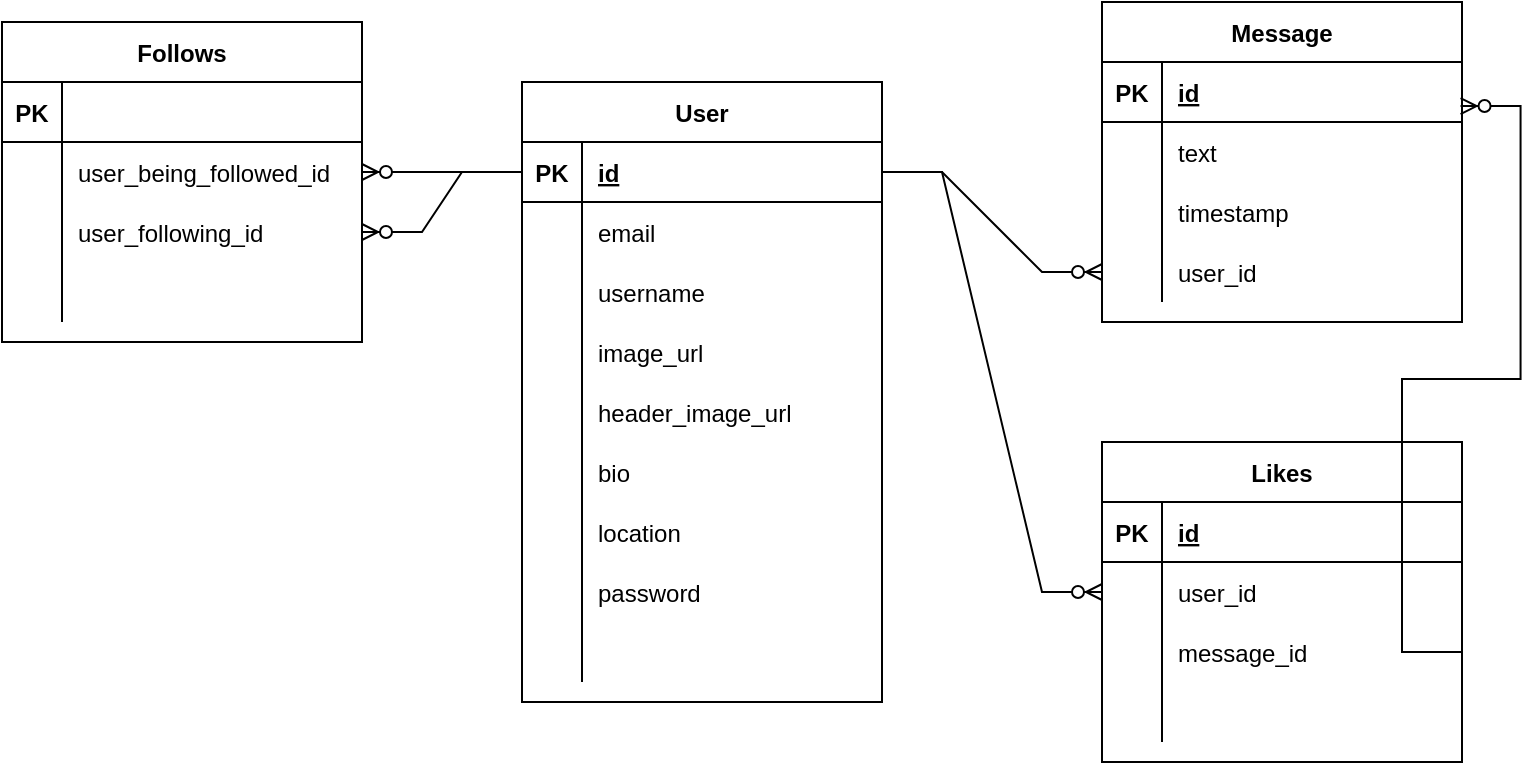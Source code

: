 <mxfile version="16.4.3" type="github"><diagram id="N9BAjq9GXGOaIfmAU5yg" name="Page-1"><mxGraphModel dx="1196" dy="752" grid="1" gridSize="10" guides="1" tooltips="1" connect="1" arrows="1" fold="1" page="1" pageScale="1" pageWidth="1200" pageHeight="1600" math="0" shadow="0"><root><mxCell id="0"/><mxCell id="1" parent="0"/><mxCell id="k13iue_oZ2cHNgiEyz-Z-1" value="Follows" style="shape=table;startSize=30;container=1;collapsible=1;childLayout=tableLayout;fixedRows=1;rowLines=0;fontStyle=1;align=center;resizeLast=1;" vertex="1" parent="1"><mxGeometry x="210" y="130" width="180" height="160" as="geometry"/></mxCell><mxCell id="k13iue_oZ2cHNgiEyz-Z-2" value="" style="shape=tableRow;horizontal=0;startSize=0;swimlaneHead=0;swimlaneBody=0;fillColor=none;collapsible=0;dropTarget=0;points=[[0,0.5],[1,0.5]];portConstraint=eastwest;top=0;left=0;right=0;bottom=1;" vertex="1" parent="k13iue_oZ2cHNgiEyz-Z-1"><mxGeometry y="30" width="180" height="30" as="geometry"/></mxCell><mxCell id="k13iue_oZ2cHNgiEyz-Z-3" value="PK" style="shape=partialRectangle;connectable=0;fillColor=none;top=0;left=0;bottom=0;right=0;fontStyle=1;overflow=hidden;" vertex="1" parent="k13iue_oZ2cHNgiEyz-Z-2"><mxGeometry width="30" height="30" as="geometry"><mxRectangle width="30" height="30" as="alternateBounds"/></mxGeometry></mxCell><mxCell id="k13iue_oZ2cHNgiEyz-Z-4" value="" style="shape=partialRectangle;connectable=0;fillColor=none;top=0;left=0;bottom=0;right=0;align=left;spacingLeft=6;fontStyle=5;overflow=hidden;" vertex="1" parent="k13iue_oZ2cHNgiEyz-Z-2"><mxGeometry x="30" width="150" height="30" as="geometry"><mxRectangle width="150" height="30" as="alternateBounds"/></mxGeometry></mxCell><mxCell id="k13iue_oZ2cHNgiEyz-Z-5" value="" style="shape=tableRow;horizontal=0;startSize=0;swimlaneHead=0;swimlaneBody=0;fillColor=none;collapsible=0;dropTarget=0;points=[[0,0.5],[1,0.5]];portConstraint=eastwest;top=0;left=0;right=0;bottom=0;" vertex="1" parent="k13iue_oZ2cHNgiEyz-Z-1"><mxGeometry y="60" width="180" height="30" as="geometry"/></mxCell><mxCell id="k13iue_oZ2cHNgiEyz-Z-6" value="" style="shape=partialRectangle;connectable=0;fillColor=none;top=0;left=0;bottom=0;right=0;editable=1;overflow=hidden;" vertex="1" parent="k13iue_oZ2cHNgiEyz-Z-5"><mxGeometry width="30" height="30" as="geometry"><mxRectangle width="30" height="30" as="alternateBounds"/></mxGeometry></mxCell><mxCell id="k13iue_oZ2cHNgiEyz-Z-7" value="user_being_followed_id" style="shape=partialRectangle;connectable=0;fillColor=none;top=0;left=0;bottom=0;right=0;align=left;spacingLeft=6;overflow=hidden;" vertex="1" parent="k13iue_oZ2cHNgiEyz-Z-5"><mxGeometry x="30" width="150" height="30" as="geometry"><mxRectangle width="150" height="30" as="alternateBounds"/></mxGeometry></mxCell><mxCell id="k13iue_oZ2cHNgiEyz-Z-8" value="" style="shape=tableRow;horizontal=0;startSize=0;swimlaneHead=0;swimlaneBody=0;fillColor=none;collapsible=0;dropTarget=0;points=[[0,0.5],[1,0.5]];portConstraint=eastwest;top=0;left=0;right=0;bottom=0;" vertex="1" parent="k13iue_oZ2cHNgiEyz-Z-1"><mxGeometry y="90" width="180" height="30" as="geometry"/></mxCell><mxCell id="k13iue_oZ2cHNgiEyz-Z-9" value="" style="shape=partialRectangle;connectable=0;fillColor=none;top=0;left=0;bottom=0;right=0;editable=1;overflow=hidden;" vertex="1" parent="k13iue_oZ2cHNgiEyz-Z-8"><mxGeometry width="30" height="30" as="geometry"><mxRectangle width="30" height="30" as="alternateBounds"/></mxGeometry></mxCell><mxCell id="k13iue_oZ2cHNgiEyz-Z-10" value="user_following_id" style="shape=partialRectangle;connectable=0;fillColor=none;top=0;left=0;bottom=0;right=0;align=left;spacingLeft=6;overflow=hidden;" vertex="1" parent="k13iue_oZ2cHNgiEyz-Z-8"><mxGeometry x="30" width="150" height="30" as="geometry"><mxRectangle width="150" height="30" as="alternateBounds"/></mxGeometry></mxCell><mxCell id="k13iue_oZ2cHNgiEyz-Z-11" value="" style="shape=tableRow;horizontal=0;startSize=0;swimlaneHead=0;swimlaneBody=0;fillColor=none;collapsible=0;dropTarget=0;points=[[0,0.5],[1,0.5]];portConstraint=eastwest;top=0;left=0;right=0;bottom=0;" vertex="1" parent="k13iue_oZ2cHNgiEyz-Z-1"><mxGeometry y="120" width="180" height="30" as="geometry"/></mxCell><mxCell id="k13iue_oZ2cHNgiEyz-Z-12" value="" style="shape=partialRectangle;connectable=0;fillColor=none;top=0;left=0;bottom=0;right=0;editable=1;overflow=hidden;" vertex="1" parent="k13iue_oZ2cHNgiEyz-Z-11"><mxGeometry width="30" height="30" as="geometry"><mxRectangle width="30" height="30" as="alternateBounds"/></mxGeometry></mxCell><mxCell id="k13iue_oZ2cHNgiEyz-Z-13" value="" style="shape=partialRectangle;connectable=0;fillColor=none;top=0;left=0;bottom=0;right=0;align=left;spacingLeft=6;overflow=hidden;" vertex="1" parent="k13iue_oZ2cHNgiEyz-Z-11"><mxGeometry x="30" width="150" height="30" as="geometry"><mxRectangle width="150" height="30" as="alternateBounds"/></mxGeometry></mxCell><mxCell id="k13iue_oZ2cHNgiEyz-Z-15" value="Likes" style="shape=table;startSize=30;container=1;collapsible=1;childLayout=tableLayout;fixedRows=1;rowLines=0;fontStyle=1;align=center;resizeLast=1;" vertex="1" parent="1"><mxGeometry x="760" y="340" width="180" height="160" as="geometry"/></mxCell><mxCell id="k13iue_oZ2cHNgiEyz-Z-16" value="" style="shape=tableRow;horizontal=0;startSize=0;swimlaneHead=0;swimlaneBody=0;fillColor=none;collapsible=0;dropTarget=0;points=[[0,0.5],[1,0.5]];portConstraint=eastwest;top=0;left=0;right=0;bottom=1;" vertex="1" parent="k13iue_oZ2cHNgiEyz-Z-15"><mxGeometry y="30" width="180" height="30" as="geometry"/></mxCell><mxCell id="k13iue_oZ2cHNgiEyz-Z-17" value="PK" style="shape=partialRectangle;connectable=0;fillColor=none;top=0;left=0;bottom=0;right=0;fontStyle=1;overflow=hidden;" vertex="1" parent="k13iue_oZ2cHNgiEyz-Z-16"><mxGeometry width="30" height="30" as="geometry"><mxRectangle width="30" height="30" as="alternateBounds"/></mxGeometry></mxCell><mxCell id="k13iue_oZ2cHNgiEyz-Z-18" value="id" style="shape=partialRectangle;connectable=0;fillColor=none;top=0;left=0;bottom=0;right=0;align=left;spacingLeft=6;fontStyle=5;overflow=hidden;" vertex="1" parent="k13iue_oZ2cHNgiEyz-Z-16"><mxGeometry x="30" width="150" height="30" as="geometry"><mxRectangle width="150" height="30" as="alternateBounds"/></mxGeometry></mxCell><mxCell id="k13iue_oZ2cHNgiEyz-Z-19" value="" style="shape=tableRow;horizontal=0;startSize=0;swimlaneHead=0;swimlaneBody=0;fillColor=none;collapsible=0;dropTarget=0;points=[[0,0.5],[1,0.5]];portConstraint=eastwest;top=0;left=0;right=0;bottom=0;" vertex="1" parent="k13iue_oZ2cHNgiEyz-Z-15"><mxGeometry y="60" width="180" height="30" as="geometry"/></mxCell><mxCell id="k13iue_oZ2cHNgiEyz-Z-20" value="" style="shape=partialRectangle;connectable=0;fillColor=none;top=0;left=0;bottom=0;right=0;editable=1;overflow=hidden;" vertex="1" parent="k13iue_oZ2cHNgiEyz-Z-19"><mxGeometry width="30" height="30" as="geometry"><mxRectangle width="30" height="30" as="alternateBounds"/></mxGeometry></mxCell><mxCell id="k13iue_oZ2cHNgiEyz-Z-21" value="user_id" style="shape=partialRectangle;connectable=0;fillColor=none;top=0;left=0;bottom=0;right=0;align=left;spacingLeft=6;overflow=hidden;" vertex="1" parent="k13iue_oZ2cHNgiEyz-Z-19"><mxGeometry x="30" width="150" height="30" as="geometry"><mxRectangle width="150" height="30" as="alternateBounds"/></mxGeometry></mxCell><mxCell id="k13iue_oZ2cHNgiEyz-Z-22" value="" style="shape=tableRow;horizontal=0;startSize=0;swimlaneHead=0;swimlaneBody=0;fillColor=none;collapsible=0;dropTarget=0;points=[[0,0.5],[1,0.5]];portConstraint=eastwest;top=0;left=0;right=0;bottom=0;" vertex="1" parent="k13iue_oZ2cHNgiEyz-Z-15"><mxGeometry y="90" width="180" height="30" as="geometry"/></mxCell><mxCell id="k13iue_oZ2cHNgiEyz-Z-23" value="" style="shape=partialRectangle;connectable=0;fillColor=none;top=0;left=0;bottom=0;right=0;editable=1;overflow=hidden;" vertex="1" parent="k13iue_oZ2cHNgiEyz-Z-22"><mxGeometry width="30" height="30" as="geometry"><mxRectangle width="30" height="30" as="alternateBounds"/></mxGeometry></mxCell><mxCell id="k13iue_oZ2cHNgiEyz-Z-24" value="message_id" style="shape=partialRectangle;connectable=0;fillColor=none;top=0;left=0;bottom=0;right=0;align=left;spacingLeft=6;overflow=hidden;" vertex="1" parent="k13iue_oZ2cHNgiEyz-Z-22"><mxGeometry x="30" width="150" height="30" as="geometry"><mxRectangle width="150" height="30" as="alternateBounds"/></mxGeometry></mxCell><mxCell id="k13iue_oZ2cHNgiEyz-Z-25" value="" style="shape=tableRow;horizontal=0;startSize=0;swimlaneHead=0;swimlaneBody=0;fillColor=none;collapsible=0;dropTarget=0;points=[[0,0.5],[1,0.5]];portConstraint=eastwest;top=0;left=0;right=0;bottom=0;" vertex="1" parent="k13iue_oZ2cHNgiEyz-Z-15"><mxGeometry y="120" width="180" height="30" as="geometry"/></mxCell><mxCell id="k13iue_oZ2cHNgiEyz-Z-26" value="" style="shape=partialRectangle;connectable=0;fillColor=none;top=0;left=0;bottom=0;right=0;editable=1;overflow=hidden;" vertex="1" parent="k13iue_oZ2cHNgiEyz-Z-25"><mxGeometry width="30" height="30" as="geometry"><mxRectangle width="30" height="30" as="alternateBounds"/></mxGeometry></mxCell><mxCell id="k13iue_oZ2cHNgiEyz-Z-27" value="" style="shape=partialRectangle;connectable=0;fillColor=none;top=0;left=0;bottom=0;right=0;align=left;spacingLeft=6;overflow=hidden;" vertex="1" parent="k13iue_oZ2cHNgiEyz-Z-25"><mxGeometry x="30" width="150" height="30" as="geometry"><mxRectangle width="150" height="30" as="alternateBounds"/></mxGeometry></mxCell><mxCell id="k13iue_oZ2cHNgiEyz-Z-28" value="User" style="shape=table;startSize=30;container=1;collapsible=1;childLayout=tableLayout;fixedRows=1;rowLines=0;fontStyle=1;align=center;resizeLast=1;" vertex="1" parent="1"><mxGeometry x="470" y="160" width="180" height="310" as="geometry"/></mxCell><mxCell id="k13iue_oZ2cHNgiEyz-Z-29" value="" style="shape=tableRow;horizontal=0;startSize=0;swimlaneHead=0;swimlaneBody=0;fillColor=none;collapsible=0;dropTarget=0;points=[[0,0.5],[1,0.5]];portConstraint=eastwest;top=0;left=0;right=0;bottom=1;" vertex="1" parent="k13iue_oZ2cHNgiEyz-Z-28"><mxGeometry y="30" width="180" height="30" as="geometry"/></mxCell><mxCell id="k13iue_oZ2cHNgiEyz-Z-30" value="PK" style="shape=partialRectangle;connectable=0;fillColor=none;top=0;left=0;bottom=0;right=0;fontStyle=1;overflow=hidden;" vertex="1" parent="k13iue_oZ2cHNgiEyz-Z-29"><mxGeometry width="30" height="30" as="geometry"><mxRectangle width="30" height="30" as="alternateBounds"/></mxGeometry></mxCell><mxCell id="k13iue_oZ2cHNgiEyz-Z-31" value="id" style="shape=partialRectangle;connectable=0;fillColor=none;top=0;left=0;bottom=0;right=0;align=left;spacingLeft=6;fontStyle=5;overflow=hidden;" vertex="1" parent="k13iue_oZ2cHNgiEyz-Z-29"><mxGeometry x="30" width="150" height="30" as="geometry"><mxRectangle width="150" height="30" as="alternateBounds"/></mxGeometry></mxCell><mxCell id="k13iue_oZ2cHNgiEyz-Z-32" value="" style="shape=tableRow;horizontal=0;startSize=0;swimlaneHead=0;swimlaneBody=0;fillColor=none;collapsible=0;dropTarget=0;points=[[0,0.5],[1,0.5]];portConstraint=eastwest;top=0;left=0;right=0;bottom=0;" vertex="1" parent="k13iue_oZ2cHNgiEyz-Z-28"><mxGeometry y="60" width="180" height="30" as="geometry"/></mxCell><mxCell id="k13iue_oZ2cHNgiEyz-Z-33" value="" style="shape=partialRectangle;connectable=0;fillColor=none;top=0;left=0;bottom=0;right=0;editable=1;overflow=hidden;" vertex="1" parent="k13iue_oZ2cHNgiEyz-Z-32"><mxGeometry width="30" height="30" as="geometry"><mxRectangle width="30" height="30" as="alternateBounds"/></mxGeometry></mxCell><mxCell id="k13iue_oZ2cHNgiEyz-Z-34" value="email" style="shape=partialRectangle;connectable=0;fillColor=none;top=0;left=0;bottom=0;right=0;align=left;spacingLeft=6;overflow=hidden;" vertex="1" parent="k13iue_oZ2cHNgiEyz-Z-32"><mxGeometry x="30" width="150" height="30" as="geometry"><mxRectangle width="150" height="30" as="alternateBounds"/></mxGeometry></mxCell><mxCell id="k13iue_oZ2cHNgiEyz-Z-35" value="" style="shape=tableRow;horizontal=0;startSize=0;swimlaneHead=0;swimlaneBody=0;fillColor=none;collapsible=0;dropTarget=0;points=[[0,0.5],[1,0.5]];portConstraint=eastwest;top=0;left=0;right=0;bottom=0;" vertex="1" parent="k13iue_oZ2cHNgiEyz-Z-28"><mxGeometry y="90" width="180" height="30" as="geometry"/></mxCell><mxCell id="k13iue_oZ2cHNgiEyz-Z-36" value="" style="shape=partialRectangle;connectable=0;fillColor=none;top=0;left=0;bottom=0;right=0;editable=1;overflow=hidden;" vertex="1" parent="k13iue_oZ2cHNgiEyz-Z-35"><mxGeometry width="30" height="30" as="geometry"><mxRectangle width="30" height="30" as="alternateBounds"/></mxGeometry></mxCell><mxCell id="k13iue_oZ2cHNgiEyz-Z-37" value="username" style="shape=partialRectangle;connectable=0;fillColor=none;top=0;left=0;bottom=0;right=0;align=left;spacingLeft=6;overflow=hidden;" vertex="1" parent="k13iue_oZ2cHNgiEyz-Z-35"><mxGeometry x="30" width="150" height="30" as="geometry"><mxRectangle width="150" height="30" as="alternateBounds"/></mxGeometry></mxCell><mxCell id="k13iue_oZ2cHNgiEyz-Z-38" value="" style="shape=tableRow;horizontal=0;startSize=0;swimlaneHead=0;swimlaneBody=0;fillColor=none;collapsible=0;dropTarget=0;points=[[0,0.5],[1,0.5]];portConstraint=eastwest;top=0;left=0;right=0;bottom=0;" vertex="1" parent="k13iue_oZ2cHNgiEyz-Z-28"><mxGeometry y="120" width="180" height="30" as="geometry"/></mxCell><mxCell id="k13iue_oZ2cHNgiEyz-Z-39" value="" style="shape=partialRectangle;connectable=0;fillColor=none;top=0;left=0;bottom=0;right=0;editable=1;overflow=hidden;" vertex="1" parent="k13iue_oZ2cHNgiEyz-Z-38"><mxGeometry width="30" height="30" as="geometry"><mxRectangle width="30" height="30" as="alternateBounds"/></mxGeometry></mxCell><mxCell id="k13iue_oZ2cHNgiEyz-Z-40" value="image_url" style="shape=partialRectangle;connectable=0;fillColor=none;top=0;left=0;bottom=0;right=0;align=left;spacingLeft=6;overflow=hidden;" vertex="1" parent="k13iue_oZ2cHNgiEyz-Z-38"><mxGeometry x="30" width="150" height="30" as="geometry"><mxRectangle width="150" height="30" as="alternateBounds"/></mxGeometry></mxCell><mxCell id="k13iue_oZ2cHNgiEyz-Z-57" value="" style="shape=tableRow;horizontal=0;startSize=0;swimlaneHead=0;swimlaneBody=0;fillColor=none;collapsible=0;dropTarget=0;points=[[0,0.5],[1,0.5]];portConstraint=eastwest;top=0;left=0;right=0;bottom=0;" vertex="1" parent="k13iue_oZ2cHNgiEyz-Z-28"><mxGeometry y="150" width="180" height="30" as="geometry"/></mxCell><mxCell id="k13iue_oZ2cHNgiEyz-Z-58" value="" style="shape=partialRectangle;connectable=0;fillColor=none;top=0;left=0;bottom=0;right=0;editable=1;overflow=hidden;" vertex="1" parent="k13iue_oZ2cHNgiEyz-Z-57"><mxGeometry width="30" height="30" as="geometry"><mxRectangle width="30" height="30" as="alternateBounds"/></mxGeometry></mxCell><mxCell id="k13iue_oZ2cHNgiEyz-Z-59" value="header_image_url" style="shape=partialRectangle;connectable=0;fillColor=none;top=0;left=0;bottom=0;right=0;align=left;spacingLeft=6;overflow=hidden;" vertex="1" parent="k13iue_oZ2cHNgiEyz-Z-57"><mxGeometry x="30" width="150" height="30" as="geometry"><mxRectangle width="150" height="30" as="alternateBounds"/></mxGeometry></mxCell><mxCell id="k13iue_oZ2cHNgiEyz-Z-63" value="" style="shape=tableRow;horizontal=0;startSize=0;swimlaneHead=0;swimlaneBody=0;fillColor=none;collapsible=0;dropTarget=0;points=[[0,0.5],[1,0.5]];portConstraint=eastwest;top=0;left=0;right=0;bottom=0;" vertex="1" parent="k13iue_oZ2cHNgiEyz-Z-28"><mxGeometry y="180" width="180" height="30" as="geometry"/></mxCell><mxCell id="k13iue_oZ2cHNgiEyz-Z-64" value="" style="shape=partialRectangle;connectable=0;fillColor=none;top=0;left=0;bottom=0;right=0;editable=1;overflow=hidden;" vertex="1" parent="k13iue_oZ2cHNgiEyz-Z-63"><mxGeometry width="30" height="30" as="geometry"><mxRectangle width="30" height="30" as="alternateBounds"/></mxGeometry></mxCell><mxCell id="k13iue_oZ2cHNgiEyz-Z-65" value="bio" style="shape=partialRectangle;connectable=0;fillColor=none;top=0;left=0;bottom=0;right=0;align=left;spacingLeft=6;overflow=hidden;" vertex="1" parent="k13iue_oZ2cHNgiEyz-Z-63"><mxGeometry x="30" width="150" height="30" as="geometry"><mxRectangle width="150" height="30" as="alternateBounds"/></mxGeometry></mxCell><mxCell id="k13iue_oZ2cHNgiEyz-Z-66" value="" style="shape=tableRow;horizontal=0;startSize=0;swimlaneHead=0;swimlaneBody=0;fillColor=none;collapsible=0;dropTarget=0;points=[[0,0.5],[1,0.5]];portConstraint=eastwest;top=0;left=0;right=0;bottom=0;" vertex="1" parent="k13iue_oZ2cHNgiEyz-Z-28"><mxGeometry y="210" width="180" height="30" as="geometry"/></mxCell><mxCell id="k13iue_oZ2cHNgiEyz-Z-67" value="" style="shape=partialRectangle;connectable=0;fillColor=none;top=0;left=0;bottom=0;right=0;editable=1;overflow=hidden;" vertex="1" parent="k13iue_oZ2cHNgiEyz-Z-66"><mxGeometry width="30" height="30" as="geometry"><mxRectangle width="30" height="30" as="alternateBounds"/></mxGeometry></mxCell><mxCell id="k13iue_oZ2cHNgiEyz-Z-68" value="location" style="shape=partialRectangle;connectable=0;fillColor=none;top=0;left=0;bottom=0;right=0;align=left;spacingLeft=6;overflow=hidden;" vertex="1" parent="k13iue_oZ2cHNgiEyz-Z-66"><mxGeometry x="30" width="150" height="30" as="geometry"><mxRectangle width="150" height="30" as="alternateBounds"/></mxGeometry></mxCell><mxCell id="k13iue_oZ2cHNgiEyz-Z-69" value="" style="shape=tableRow;horizontal=0;startSize=0;swimlaneHead=0;swimlaneBody=0;fillColor=none;collapsible=0;dropTarget=0;points=[[0,0.5],[1,0.5]];portConstraint=eastwest;top=0;left=0;right=0;bottom=0;" vertex="1" parent="k13iue_oZ2cHNgiEyz-Z-28"><mxGeometry y="240" width="180" height="30" as="geometry"/></mxCell><mxCell id="k13iue_oZ2cHNgiEyz-Z-70" value="" style="shape=partialRectangle;connectable=0;fillColor=none;top=0;left=0;bottom=0;right=0;editable=1;overflow=hidden;" vertex="1" parent="k13iue_oZ2cHNgiEyz-Z-69"><mxGeometry width="30" height="30" as="geometry"><mxRectangle width="30" height="30" as="alternateBounds"/></mxGeometry></mxCell><mxCell id="k13iue_oZ2cHNgiEyz-Z-71" value="password" style="shape=partialRectangle;connectable=0;fillColor=none;top=0;left=0;bottom=0;right=0;align=left;spacingLeft=6;overflow=hidden;" vertex="1" parent="k13iue_oZ2cHNgiEyz-Z-69"><mxGeometry x="30" width="150" height="30" as="geometry"><mxRectangle width="150" height="30" as="alternateBounds"/></mxGeometry></mxCell><mxCell id="k13iue_oZ2cHNgiEyz-Z-60" value="" style="shape=tableRow;horizontal=0;startSize=0;swimlaneHead=0;swimlaneBody=0;fillColor=none;collapsible=0;dropTarget=0;points=[[0,0.5],[1,0.5]];portConstraint=eastwest;top=0;left=0;right=0;bottom=0;" vertex="1" parent="k13iue_oZ2cHNgiEyz-Z-28"><mxGeometry y="270" width="180" height="30" as="geometry"/></mxCell><mxCell id="k13iue_oZ2cHNgiEyz-Z-61" value="" style="shape=partialRectangle;connectable=0;fillColor=none;top=0;left=0;bottom=0;right=0;editable=1;overflow=hidden;" vertex="1" parent="k13iue_oZ2cHNgiEyz-Z-60"><mxGeometry width="30" height="30" as="geometry"><mxRectangle width="30" height="30" as="alternateBounds"/></mxGeometry></mxCell><mxCell id="k13iue_oZ2cHNgiEyz-Z-62" value="" style="shape=partialRectangle;connectable=0;fillColor=none;top=0;left=0;bottom=0;right=0;align=left;spacingLeft=6;overflow=hidden;" vertex="1" parent="k13iue_oZ2cHNgiEyz-Z-60"><mxGeometry x="30" width="150" height="30" as="geometry"><mxRectangle width="150" height="30" as="alternateBounds"/></mxGeometry></mxCell><mxCell id="k13iue_oZ2cHNgiEyz-Z-41" value="Message" style="shape=table;startSize=30;container=1;collapsible=1;childLayout=tableLayout;fixedRows=1;rowLines=0;fontStyle=1;align=center;resizeLast=1;" vertex="1" parent="1"><mxGeometry x="760" y="120" width="180" height="160" as="geometry"/></mxCell><mxCell id="k13iue_oZ2cHNgiEyz-Z-42" value="" style="shape=tableRow;horizontal=0;startSize=0;swimlaneHead=0;swimlaneBody=0;fillColor=none;collapsible=0;dropTarget=0;points=[[0,0.5],[1,0.5]];portConstraint=eastwest;top=0;left=0;right=0;bottom=1;" vertex="1" parent="k13iue_oZ2cHNgiEyz-Z-41"><mxGeometry y="30" width="180" height="30" as="geometry"/></mxCell><mxCell id="k13iue_oZ2cHNgiEyz-Z-43" value="PK" style="shape=partialRectangle;connectable=0;fillColor=none;top=0;left=0;bottom=0;right=0;fontStyle=1;overflow=hidden;" vertex="1" parent="k13iue_oZ2cHNgiEyz-Z-42"><mxGeometry width="30" height="30" as="geometry"><mxRectangle width="30" height="30" as="alternateBounds"/></mxGeometry></mxCell><mxCell id="k13iue_oZ2cHNgiEyz-Z-44" value="id" style="shape=partialRectangle;connectable=0;fillColor=none;top=0;left=0;bottom=0;right=0;align=left;spacingLeft=6;fontStyle=5;overflow=hidden;" vertex="1" parent="k13iue_oZ2cHNgiEyz-Z-42"><mxGeometry x="30" width="150" height="30" as="geometry"><mxRectangle width="150" height="30" as="alternateBounds"/></mxGeometry></mxCell><mxCell id="k13iue_oZ2cHNgiEyz-Z-45" value="" style="shape=tableRow;horizontal=0;startSize=0;swimlaneHead=0;swimlaneBody=0;fillColor=none;collapsible=0;dropTarget=0;points=[[0,0.5],[1,0.5]];portConstraint=eastwest;top=0;left=0;right=0;bottom=0;" vertex="1" parent="k13iue_oZ2cHNgiEyz-Z-41"><mxGeometry y="60" width="180" height="30" as="geometry"/></mxCell><mxCell id="k13iue_oZ2cHNgiEyz-Z-46" value="" style="shape=partialRectangle;connectable=0;fillColor=none;top=0;left=0;bottom=0;right=0;editable=1;overflow=hidden;" vertex="1" parent="k13iue_oZ2cHNgiEyz-Z-45"><mxGeometry width="30" height="30" as="geometry"><mxRectangle width="30" height="30" as="alternateBounds"/></mxGeometry></mxCell><mxCell id="k13iue_oZ2cHNgiEyz-Z-47" value="text" style="shape=partialRectangle;connectable=0;fillColor=none;top=0;left=0;bottom=0;right=0;align=left;spacingLeft=6;overflow=hidden;" vertex="1" parent="k13iue_oZ2cHNgiEyz-Z-45"><mxGeometry x="30" width="150" height="30" as="geometry"><mxRectangle width="150" height="30" as="alternateBounds"/></mxGeometry></mxCell><mxCell id="k13iue_oZ2cHNgiEyz-Z-48" value="" style="shape=tableRow;horizontal=0;startSize=0;swimlaneHead=0;swimlaneBody=0;fillColor=none;collapsible=0;dropTarget=0;points=[[0,0.5],[1,0.5]];portConstraint=eastwest;top=0;left=0;right=0;bottom=0;" vertex="1" parent="k13iue_oZ2cHNgiEyz-Z-41"><mxGeometry y="90" width="180" height="30" as="geometry"/></mxCell><mxCell id="k13iue_oZ2cHNgiEyz-Z-49" value="" style="shape=partialRectangle;connectable=0;fillColor=none;top=0;left=0;bottom=0;right=0;editable=1;overflow=hidden;" vertex="1" parent="k13iue_oZ2cHNgiEyz-Z-48"><mxGeometry width="30" height="30" as="geometry"><mxRectangle width="30" height="30" as="alternateBounds"/></mxGeometry></mxCell><mxCell id="k13iue_oZ2cHNgiEyz-Z-50" value="timestamp" style="shape=partialRectangle;connectable=0;fillColor=none;top=0;left=0;bottom=0;right=0;align=left;spacingLeft=6;overflow=hidden;" vertex="1" parent="k13iue_oZ2cHNgiEyz-Z-48"><mxGeometry x="30" width="150" height="30" as="geometry"><mxRectangle width="150" height="30" as="alternateBounds"/></mxGeometry></mxCell><mxCell id="k13iue_oZ2cHNgiEyz-Z-51" value="" style="shape=tableRow;horizontal=0;startSize=0;swimlaneHead=0;swimlaneBody=0;fillColor=none;collapsible=0;dropTarget=0;points=[[0,0.5],[1,0.5]];portConstraint=eastwest;top=0;left=0;right=0;bottom=0;" vertex="1" parent="k13iue_oZ2cHNgiEyz-Z-41"><mxGeometry y="120" width="180" height="30" as="geometry"/></mxCell><mxCell id="k13iue_oZ2cHNgiEyz-Z-52" value="" style="shape=partialRectangle;connectable=0;fillColor=none;top=0;left=0;bottom=0;right=0;editable=1;overflow=hidden;" vertex="1" parent="k13iue_oZ2cHNgiEyz-Z-51"><mxGeometry width="30" height="30" as="geometry"><mxRectangle width="30" height="30" as="alternateBounds"/></mxGeometry></mxCell><mxCell id="k13iue_oZ2cHNgiEyz-Z-53" value="user_id" style="shape=partialRectangle;connectable=0;fillColor=none;top=0;left=0;bottom=0;right=0;align=left;spacingLeft=6;overflow=hidden;" vertex="1" parent="k13iue_oZ2cHNgiEyz-Z-51"><mxGeometry x="30" width="150" height="30" as="geometry"><mxRectangle width="150" height="30" as="alternateBounds"/></mxGeometry></mxCell><mxCell id="k13iue_oZ2cHNgiEyz-Z-54" value="" style="edgeStyle=entityRelationEdgeStyle;fontSize=12;html=1;endArrow=ERzeroToMany;endFill=1;rounded=0;exitX=0;exitY=0.5;exitDx=0;exitDy=0;entryX=1;entryY=0.5;entryDx=0;entryDy=0;" edge="1" parent="1" source="k13iue_oZ2cHNgiEyz-Z-29" target="k13iue_oZ2cHNgiEyz-Z-5"><mxGeometry width="100" height="100" relative="1" as="geometry"><mxPoint x="270" y="470" as="sourcePoint"/><mxPoint x="370" y="370" as="targetPoint"/></mxGeometry></mxCell><mxCell id="k13iue_oZ2cHNgiEyz-Z-55" value="" style="edgeStyle=entityRelationEdgeStyle;fontSize=12;html=1;endArrow=ERzeroToMany;endFill=1;rounded=0;exitX=0;exitY=0.5;exitDx=0;exitDy=0;entryX=1;entryY=0.5;entryDx=0;entryDy=0;" edge="1" parent="1" source="k13iue_oZ2cHNgiEyz-Z-29" target="k13iue_oZ2cHNgiEyz-Z-8"><mxGeometry width="100" height="100" relative="1" as="geometry"><mxPoint x="230" y="510" as="sourcePoint"/><mxPoint x="330" y="410" as="targetPoint"/></mxGeometry></mxCell><mxCell id="k13iue_oZ2cHNgiEyz-Z-72" value="" style="edgeStyle=entityRelationEdgeStyle;fontSize=12;html=1;endArrow=ERzeroToMany;endFill=1;rounded=0;exitX=1;exitY=0.5;exitDx=0;exitDy=0;entryX=0;entryY=0.5;entryDx=0;entryDy=0;" edge="1" parent="1" source="k13iue_oZ2cHNgiEyz-Z-29" target="k13iue_oZ2cHNgiEyz-Z-51"><mxGeometry width="100" height="100" relative="1" as="geometry"><mxPoint x="450" y="530" as="sourcePoint"/><mxPoint x="550" y="430" as="targetPoint"/></mxGeometry></mxCell><mxCell id="k13iue_oZ2cHNgiEyz-Z-73" value="" style="edgeStyle=entityRelationEdgeStyle;fontSize=12;html=1;endArrow=ERzeroToMany;endFill=1;rounded=0;exitX=1;exitY=0.5;exitDx=0;exitDy=0;entryX=0;entryY=0.5;entryDx=0;entryDy=0;" edge="1" parent="1" source="k13iue_oZ2cHNgiEyz-Z-29" target="k13iue_oZ2cHNgiEyz-Z-19"><mxGeometry width="100" height="100" relative="1" as="geometry"><mxPoint x="350" y="560" as="sourcePoint"/><mxPoint x="450" y="460" as="targetPoint"/></mxGeometry></mxCell><mxCell id="k13iue_oZ2cHNgiEyz-Z-74" value="" style="edgeStyle=entityRelationEdgeStyle;fontSize=12;html=1;endArrow=ERzeroToMany;endFill=1;rounded=0;exitX=1;exitY=0.5;exitDx=0;exitDy=0;entryX=0.996;entryY=0.734;entryDx=0;entryDy=0;entryPerimeter=0;" edge="1" parent="1" source="k13iue_oZ2cHNgiEyz-Z-22" target="k13iue_oZ2cHNgiEyz-Z-42"><mxGeometry width="100" height="100" relative="1" as="geometry"><mxPoint x="790" y="660" as="sourcePoint"/><mxPoint x="890" y="560" as="targetPoint"/></mxGeometry></mxCell></root></mxGraphModel></diagram></mxfile>
